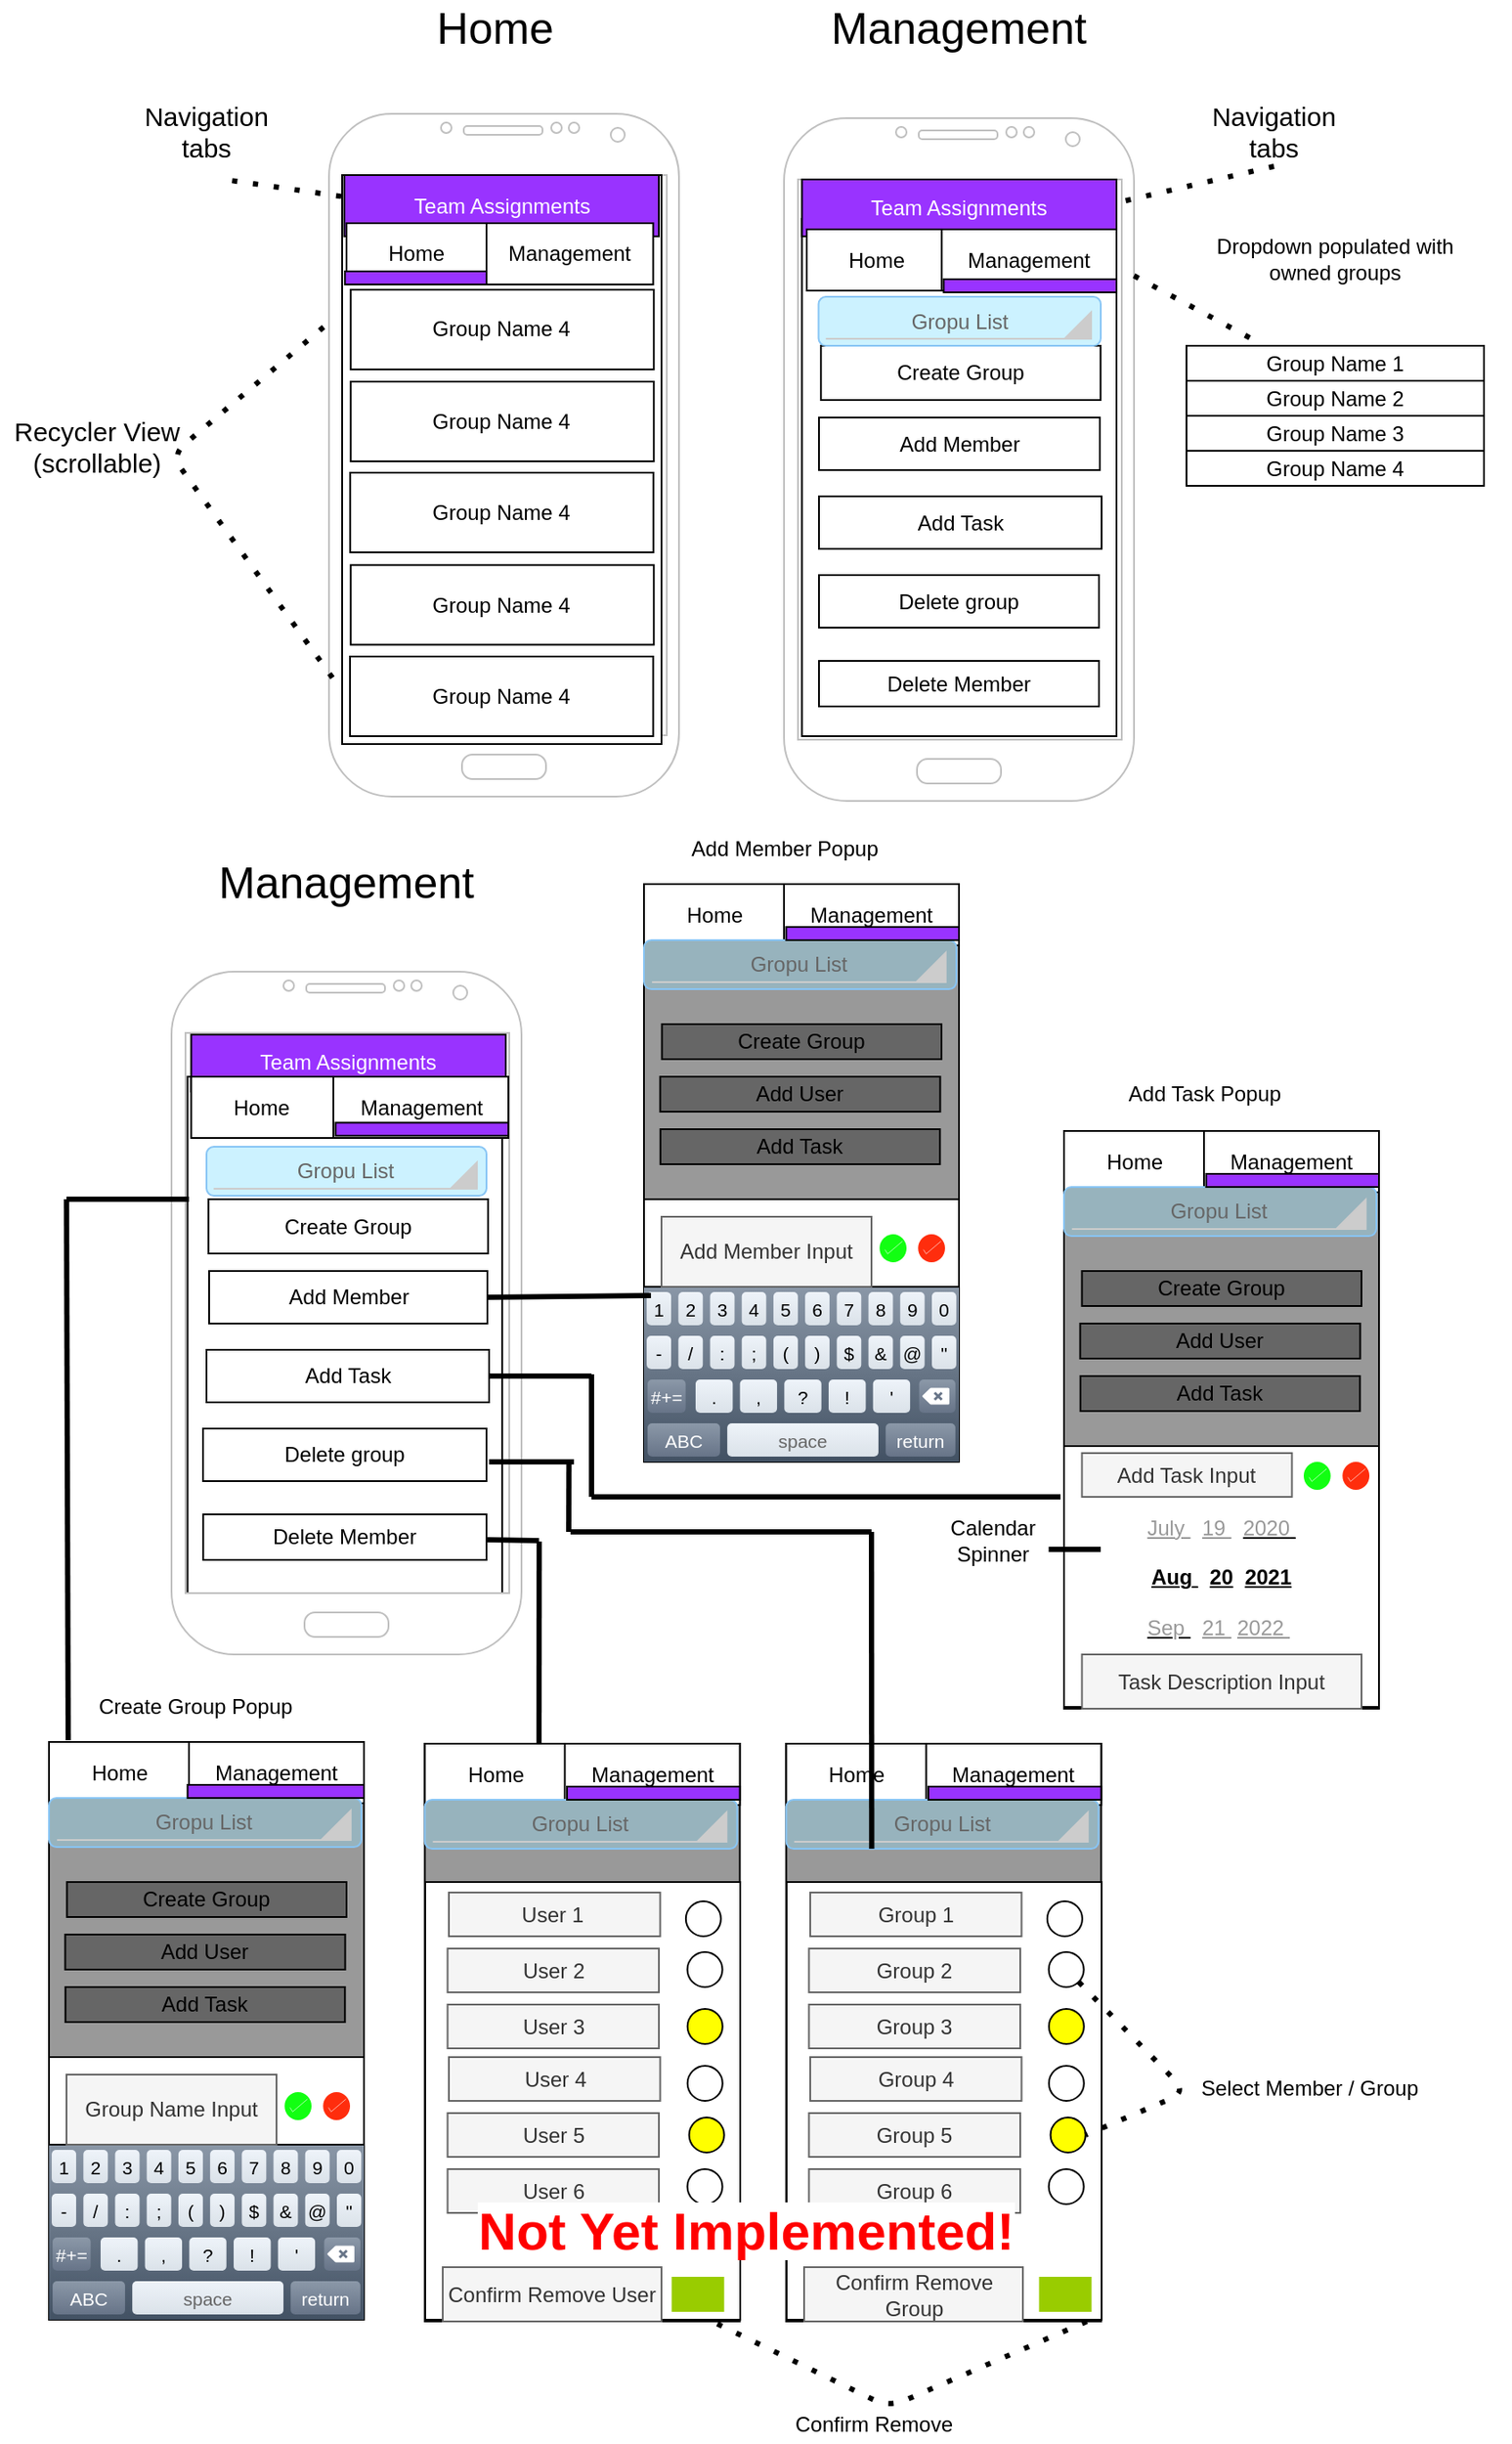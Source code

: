 <mxfile version="14.9.6" type="device"><diagram id="LcEiYGhWR6KOSzLG2xi3" name="Page-1"><mxGraphModel dx="1422" dy="822" grid="1" gridSize="10" guides="1" tooltips="1" connect="1" arrows="1" fold="1" page="1" pageScale="1" pageWidth="850" pageHeight="1100" math="0" shadow="0"><root><mxCell id="0"/><mxCell id="1" parent="0"/><mxCell id="i4yxSw7dJBVHAr0FC6FE-141" value="" style="rounded=0;whiteSpace=wrap;html=1;fillColor=#FFFFFF;" vertex="1" parent="1"><mxGeometry x="109.19" y="680" width="179.75" height="295.5" as="geometry"/></mxCell><mxCell id="i4yxSw7dJBVHAr0FC6FE-139" value="" style="rounded=0;whiteSpace=wrap;html=1;fillColor=#FFFFFF;" vertex="1" parent="1"><mxGeometry x="460.25" y="190" width="179.75" height="295.5" as="geometry"/></mxCell><mxCell id="HDjKNpmOHw8UUWfJ_2B5-1" value="" style="verticalLabelPosition=bottom;verticalAlign=top;html=1;shadow=0;dashed=0;strokeWidth=1;shape=mxgraph.android.phone2;strokeColor=#c0c0c0;" parent="1" vertex="1"><mxGeometry x="190" y="130" width="200" height="390" as="geometry"/></mxCell><mxCell id="HDjKNpmOHw8UUWfJ_2B5-3" value="" style="verticalLabelPosition=bottom;verticalAlign=top;html=1;shadow=0;dashed=0;strokeWidth=1;shape=mxgraph.android.phone2;strokeColor=#c0c0c0;" parent="1" vertex="1"><mxGeometry x="450" y="132.5" width="200" height="390" as="geometry"/></mxCell><mxCell id="HDjKNpmOHw8UUWfJ_2B5-4" value="&lt;font style=&quot;font-size: 25px&quot;&gt;Home&lt;/font&gt;" style="text;html=1;strokeColor=none;fillColor=none;align=center;verticalAlign=middle;whiteSpace=wrap;rounded=0;" parent="1" vertex="1"><mxGeometry x="250" y="70" width="70" height="20" as="geometry"/></mxCell><mxCell id="HDjKNpmOHw8UUWfJ_2B5-6" value="&lt;font style=&quot;font-size: 25px&quot;&gt;Management&lt;/font&gt;" style="text;html=1;strokeColor=none;fillColor=none;align=center;verticalAlign=middle;whiteSpace=wrap;rounded=0;" parent="1" vertex="1"><mxGeometry x="530" y="70" width="40" height="20" as="geometry"/></mxCell><mxCell id="6L3QdOFWVw2pBFsfBacI-2" value="" style="rounded=0;whiteSpace=wrap;html=1;" parent="1" vertex="1"><mxGeometry x="197.5" y="165" width="182.5" height="325" as="geometry"/></mxCell><mxCell id="6L3QdOFWVw2pBFsfBacI-7" value="Group Name 4" style="rounded=0;whiteSpace=wrap;html=1;" parent="1" vertex="1"><mxGeometry x="202" y="440" width="173.25" height="45.5" as="geometry"/></mxCell><mxCell id="wkFH8ZxY8kuDYq5s_XAx-4" value="&lt;font style=&quot;font-size: 15px&quot;&gt;Navigation tabs&lt;/font&gt;" style="text;html=1;strokeColor=none;fillColor=none;align=center;verticalAlign=middle;whiteSpace=wrap;rounded=0;" parent="1" vertex="1"><mxGeometry x="100" y="130" width="40" height="20" as="geometry"/></mxCell><mxCell id="wkFH8ZxY8kuDYq5s_XAx-12" value="Dropdown populated with &lt;br&gt;owned groups" style="text;html=1;strokeColor=none;fillColor=none;align=center;verticalAlign=middle;whiteSpace=wrap;rounded=0;" parent="1" vertex="1"><mxGeometry x="665" y="202.5" width="200" height="20" as="geometry"/></mxCell><mxCell id="i4yxSw7dJBVHAr0FC6FE-1" value="&lt;font style=&quot;font-size: 15px&quot;&gt;Navigation tabs&lt;/font&gt;" style="text;html=1;strokeColor=none;fillColor=none;align=center;verticalAlign=middle;whiteSpace=wrap;rounded=0;" vertex="1" parent="1"><mxGeometry x="710" y="130" width="40" height="20" as="geometry"/></mxCell><mxCell id="i4yxSw7dJBVHAr0FC6FE-3" value="" style="endArrow=none;dashed=1;html=1;dashPattern=1 3;strokeWidth=3;exitX=0.035;exitY=0.121;exitDx=0;exitDy=0;exitPerimeter=0;" edge="1" parent="1" source="HDjKNpmOHw8UUWfJ_2B5-1"><mxGeometry width="50" height="50" relative="1" as="geometry"><mxPoint x="80" y="217.5" as="sourcePoint"/><mxPoint x="130" y="167.5" as="targetPoint"/></mxGeometry></mxCell><mxCell id="i4yxSw7dJBVHAr0FC6FE-4" value="" style="endArrow=none;dashed=1;html=1;dashPattern=1 3;strokeWidth=3;" edge="1" parent="1"><mxGeometry width="50" height="50" relative="1" as="geometry"><mxPoint x="730" y="160" as="sourcePoint"/><mxPoint x="643" y="180.15" as="targetPoint"/></mxGeometry></mxCell><mxCell id="i4yxSw7dJBVHAr0FC6FE-7" value="&lt;font style=&quot;font-size: 15px&quot;&gt;Recycler View&lt;br&gt;(scrollable)&lt;/font&gt;" style="text;html=1;align=center;verticalAlign=middle;resizable=0;points=[];autosize=1;strokeColor=none;" vertex="1" parent="1"><mxGeometry x="2" y="300" width="110" height="40" as="geometry"/></mxCell><mxCell id="i4yxSw7dJBVHAr0FC6FE-8" value="" style="endArrow=none;dashed=1;html=1;dashPattern=1 3;strokeWidth=3;entryX=-0.01;entryY=0.31;entryDx=0;entryDy=0;entryPerimeter=0;exitX=0.01;exitY=0.826;exitDx=0;exitDy=0;exitPerimeter=0;" edge="1" parent="1" source="HDjKNpmOHw8UUWfJ_2B5-1" target="HDjKNpmOHw8UUWfJ_2B5-1"><mxGeometry width="50" height="50" relative="1" as="geometry"><mxPoint x="188" y="460" as="sourcePoint"/><mxPoint x="119.5" y="287.5" as="targetPoint"/><Array as="points"><mxPoint x="100" y="325"/></Array></mxGeometry></mxCell><mxCell id="i4yxSw7dJBVHAr0FC6FE-11" value="Group Name 1" style="rounded=0;whiteSpace=wrap;html=1;" vertex="1" parent="1"><mxGeometry x="680" y="262.5" width="170" height="20" as="geometry"/></mxCell><mxCell id="i4yxSw7dJBVHAr0FC6FE-12" value="Group Name 2" style="rounded=0;whiteSpace=wrap;html=1;" vertex="1" parent="1"><mxGeometry x="680" y="282.5" width="170" height="20" as="geometry"/></mxCell><mxCell id="i4yxSw7dJBVHAr0FC6FE-13" value="Group Name 3" style="rounded=0;whiteSpace=wrap;html=1;" vertex="1" parent="1"><mxGeometry x="680" y="302.5" width="170" height="20" as="geometry"/></mxCell><mxCell id="i4yxSw7dJBVHAr0FC6FE-14" value="Group Name 4" style="rounded=0;whiteSpace=wrap;html=1;" vertex="1" parent="1"><mxGeometry x="680" y="322.5" width="170" height="20" as="geometry"/></mxCell><mxCell id="i4yxSw7dJBVHAr0FC6FE-15" value="" style="endArrow=none;dashed=1;html=1;dashPattern=1 3;strokeWidth=3;" edge="1" parent="1"><mxGeometry width="50" height="50" relative="1" as="geometry"><mxPoint x="650" y="222.5" as="sourcePoint"/><mxPoint x="720" y="260" as="targetPoint"/></mxGeometry></mxCell><mxCell id="i4yxSw7dJBVHAr0FC6FE-16" value="" style="verticalLabelPosition=bottom;verticalAlign=top;html=1;shadow=0;dashed=0;strokeWidth=1;shape=mxgraph.android.phone2;strokeColor=#c0c0c0;" vertex="1" parent="1"><mxGeometry x="100" y="620" width="200" height="390" as="geometry"/></mxCell><mxCell id="i4yxSw7dJBVHAr0FC6FE-17" value="&lt;font style=&quot;font-size: 25px&quot;&gt;Management&lt;/font&gt;" style="text;html=1;strokeColor=none;fillColor=none;align=center;verticalAlign=middle;whiteSpace=wrap;rounded=0;" vertex="1" parent="1"><mxGeometry x="180" y="557.5" width="40" height="20" as="geometry"/></mxCell><mxCell id="i4yxSw7dJBVHAr0FC6FE-18" value="Create Group" style="rounded=0;whiteSpace=wrap;html=1;" vertex="1" parent="1"><mxGeometry x="121.13" y="750" width="159.75" height="31" as="geometry"/></mxCell><mxCell id="i4yxSw7dJBVHAr0FC6FE-19" value="Add Member" style="rounded=0;whiteSpace=wrap;html=1;" vertex="1" parent="1"><mxGeometry x="121.51" y="791" width="159" height="30" as="geometry"/></mxCell><mxCell id="i4yxSw7dJBVHAr0FC6FE-20" value="Add Task" style="rounded=0;whiteSpace=wrap;html=1;" vertex="1" parent="1"><mxGeometry x="120" y="836" width="161.5" height="30" as="geometry"/></mxCell><mxCell id="i4yxSw7dJBVHAr0FC6FE-21" value="Delete group" style="rounded=0;whiteSpace=wrap;html=1;" vertex="1" parent="1"><mxGeometry x="118" y="881" width="162" height="30" as="geometry"/></mxCell><mxCell id="i4yxSw7dJBVHAr0FC6FE-22" value="Delete Member" style="rounded=0;whiteSpace=wrap;html=1;" vertex="1" parent="1"><mxGeometry x="118.13" y="930" width="161.87" height="26" as="geometry"/></mxCell><mxCell id="i4yxSw7dJBVHAr0FC6FE-25" value="" style="strokeWidth=1;html=1;shadow=0;dashed=0;shape=mxgraph.android.rect;rounded=1;fillColor=#ccf2ff;strokeColor=#88c5f5;" vertex="1" parent="1"><mxGeometry x="120" y="720" width="160" height="28" as="geometry"/></mxCell><mxCell id="i4yxSw7dJBVHAr0FC6FE-26" value="Gropu List" style="strokeWidth=1;html=1;shadow=0;dashed=0;shape=mxgraph.android.spinner2;fontStyle=0;fontColor=#666666;align=center;verticalAlign=middle;strokeColor=#cccccc;fillColor=#cccccc;" vertex="1" parent="i4yxSw7dJBVHAr0FC6FE-25"><mxGeometry x="4.103" y="4" width="150.427" height="20" as="geometry"/></mxCell><mxCell id="i4yxSw7dJBVHAr0FC6FE-27" value="" style="rounded=0;whiteSpace=wrap;html=1;fillColor=#999999;" vertex="1" parent="1"><mxGeometry x="30" y="1060" width="180" height="330" as="geometry"/></mxCell><mxCell id="i4yxSw7dJBVHAr0FC6FE-28" value="" style="verticalLabelPosition=bottom;verticalAlign=top;html=1;shadow=0;dashed=0;strokeWidth=1;shape=mxgraph.ios.iKeybNumb;fillColor=#45AEFF;" vertex="1" parent="1"><mxGeometry x="30" y="1290" width="180" height="100" as="geometry"/></mxCell><mxCell id="i4yxSw7dJBVHAr0FC6FE-29" value="" style="rounded=0;whiteSpace=wrap;html=1;" vertex="1" parent="1"><mxGeometry x="30" y="1240" width="180" height="50" as="geometry"/></mxCell><mxCell id="i4yxSw7dJBVHAr0FC6FE-30" value="Group Name Input" style="rounded=0;whiteSpace=wrap;html=1;fillColor=#f5f5f5;strokeColor=#666666;fontColor=#333333;" vertex="1" parent="1"><mxGeometry x="40" y="1250" width="120" height="40" as="geometry"/></mxCell><mxCell id="i4yxSw7dJBVHAr0FC6FE-31" value="" style="html=1;verticalLabelPosition=bottom;labelBackgroundColor=#ffffff;verticalAlign=top;shadow=0;dashed=0;strokeWidth=2;shape=mxgraph.ios7.misc.select;strokeColor=#ffffff;fillColor=#12FF12;" vertex="1" parent="1"><mxGeometry x="164.63" y="1260" width="15.37" height="16" as="geometry"/></mxCell><mxCell id="i4yxSw7dJBVHAr0FC6FE-34" value="" style="html=1;verticalLabelPosition=bottom;labelBackgroundColor=#ffffff;verticalAlign=top;shadow=0;dashed=0;strokeWidth=2;shape=mxgraph.ios7.misc.select;strokeColor=#ffffff;fillColor=#FF2D0D;" vertex="1" parent="1"><mxGeometry x="186.63" y="1260" width="15.37" height="16" as="geometry"/></mxCell><mxCell id="i4yxSw7dJBVHAr0FC6FE-36" value="Create Group" style="rounded=0;whiteSpace=wrap;html=1;fillColor=#666666;" vertex="1" parent="1"><mxGeometry x="40.25" y="1140" width="159.75" height="20" as="geometry"/></mxCell><mxCell id="i4yxSw7dJBVHAr0FC6FE-37" value="Add User" style="rounded=0;whiteSpace=wrap;html=1;fillColor=#666666;" vertex="1" parent="1"><mxGeometry x="39.25" y="1170" width="160" height="20" as="geometry"/></mxCell><mxCell id="i4yxSw7dJBVHAr0FC6FE-38" value="Add Task" style="rounded=0;whiteSpace=wrap;html=1;fillColor=#666666;" vertex="1" parent="1"><mxGeometry x="39.38" y="1200" width="159.75" height="20" as="geometry"/></mxCell><mxCell id="i4yxSw7dJBVHAr0FC6FE-39" value="Home" style="rounded=0;whiteSpace=wrap;html=1;" vertex="1" parent="1"><mxGeometry x="30" y="1060" width="81.25" height="35" as="geometry"/></mxCell><mxCell id="i4yxSw7dJBVHAr0FC6FE-40" value="Management" style="rounded=0;whiteSpace=wrap;html=1;fillColor=#FFFFFF;" vertex="1" parent="1"><mxGeometry x="110" y="1060" width="100" height="35" as="geometry"/></mxCell><mxCell id="i4yxSw7dJBVHAr0FC6FE-41" value="" style="strokeWidth=1;html=1;shadow=0;dashed=0;shape=mxgraph.android.rect;rounded=1;strokeColor=#88c5f5;fillColor=#97B3BD;" vertex="1" parent="1"><mxGeometry x="30" y="1092" width="178.5" height="28" as="geometry"/></mxCell><mxCell id="i4yxSw7dJBVHAr0FC6FE-42" value="Gropu List" style="strokeWidth=1;html=1;shadow=0;dashed=0;shape=mxgraph.android.spinner2;fontStyle=0;fontColor=#666666;align=center;verticalAlign=middle;strokeColor=#cccccc;fillColor=#cccccc;" vertex="1" parent="i4yxSw7dJBVHAr0FC6FE-41"><mxGeometry x="4.577" y="4" width="167.821" height="20" as="geometry"/></mxCell><mxCell id="i4yxSw7dJBVHAr0FC6FE-44" value="" style="endArrow=none;html=1;strokeWidth=3;" edge="1" parent="1"><mxGeometry width="50" height="50" relative="1" as="geometry"><mxPoint x="40" y="750" as="sourcePoint"/><mxPoint x="110" y="750" as="targetPoint"/></mxGeometry></mxCell><mxCell id="i4yxSw7dJBVHAr0FC6FE-45" value="" style="endArrow=none;html=1;exitX=0.135;exitY=-0.029;exitDx=0;exitDy=0;exitPerimeter=0;strokeWidth=3;" edge="1" parent="1" source="i4yxSw7dJBVHAr0FC6FE-39"><mxGeometry width="50" height="50" relative="1" as="geometry"><mxPoint x="40" y="1050" as="sourcePoint"/><mxPoint x="40" y="750" as="targetPoint"/></mxGeometry></mxCell><mxCell id="i4yxSw7dJBVHAr0FC6FE-59" value="" style="rounded=0;whiteSpace=wrap;html=1;fillColor=#999999;" vertex="1" parent="1"><mxGeometry x="370" y="570" width="180" height="330" as="geometry"/></mxCell><mxCell id="i4yxSw7dJBVHAr0FC6FE-60" value="" style="verticalLabelPosition=bottom;verticalAlign=top;html=1;shadow=0;dashed=0;strokeWidth=1;shape=mxgraph.ios.iKeybNumb;fillColor=#45AEFF;" vertex="1" parent="1"><mxGeometry x="370" y="800" width="180" height="100" as="geometry"/></mxCell><mxCell id="i4yxSw7dJBVHAr0FC6FE-61" value="" style="rounded=0;whiteSpace=wrap;html=1;" vertex="1" parent="1"><mxGeometry x="370" y="750" width="180" height="50" as="geometry"/></mxCell><mxCell id="i4yxSw7dJBVHAr0FC6FE-62" value="Add Member Input" style="rounded=0;whiteSpace=wrap;html=1;fillColor=#f5f5f5;strokeColor=#666666;fontColor=#333333;" vertex="1" parent="1"><mxGeometry x="380" y="760" width="120" height="40" as="geometry"/></mxCell><mxCell id="i4yxSw7dJBVHAr0FC6FE-63" value="" style="html=1;verticalLabelPosition=bottom;labelBackgroundColor=#ffffff;verticalAlign=top;shadow=0;dashed=0;strokeWidth=2;shape=mxgraph.ios7.misc.select;strokeColor=#ffffff;fillColor=#12FF12;" vertex="1" parent="1"><mxGeometry x="504.63" y="770" width="15.37" height="16" as="geometry"/></mxCell><mxCell id="i4yxSw7dJBVHAr0FC6FE-64" value="" style="html=1;verticalLabelPosition=bottom;labelBackgroundColor=#ffffff;verticalAlign=top;shadow=0;dashed=0;strokeWidth=2;shape=mxgraph.ios7.misc.select;strokeColor=#ffffff;fillColor=#FF2D0D;" vertex="1" parent="1"><mxGeometry x="526.63" y="770" width="15.37" height="16" as="geometry"/></mxCell><mxCell id="i4yxSw7dJBVHAr0FC6FE-65" value="Create Group" style="rounded=0;whiteSpace=wrap;html=1;fillColor=#666666;" vertex="1" parent="1"><mxGeometry x="380.25" y="650" width="159.75" height="20" as="geometry"/></mxCell><mxCell id="i4yxSw7dJBVHAr0FC6FE-66" value="Add User" style="rounded=0;whiteSpace=wrap;html=1;fillColor=#666666;" vertex="1" parent="1"><mxGeometry x="379.25" y="680" width="160" height="20" as="geometry"/></mxCell><mxCell id="i4yxSw7dJBVHAr0FC6FE-67" value="Add Task" style="rounded=0;whiteSpace=wrap;html=1;fillColor=#666666;" vertex="1" parent="1"><mxGeometry x="379.38" y="710" width="159.75" height="20" as="geometry"/></mxCell><mxCell id="i4yxSw7dJBVHAr0FC6FE-68" value="Home" style="rounded=0;whiteSpace=wrap;html=1;" vertex="1" parent="1"><mxGeometry x="370" y="570" width="81.25" height="35" as="geometry"/></mxCell><mxCell id="i4yxSw7dJBVHAr0FC6FE-69" value="Management" style="rounded=0;whiteSpace=wrap;html=1;fillColor=#FFFFFF;" vertex="1" parent="1"><mxGeometry x="450" y="570" width="100" height="35" as="geometry"/></mxCell><mxCell id="i4yxSw7dJBVHAr0FC6FE-70" value="" style="strokeWidth=1;html=1;shadow=0;dashed=0;shape=mxgraph.android.rect;rounded=1;strokeColor=#88c5f5;fillColor=#97B3BD;" vertex="1" parent="1"><mxGeometry x="370" y="602" width="178.5" height="28" as="geometry"/></mxCell><mxCell id="i4yxSw7dJBVHAr0FC6FE-71" value="Gropu List" style="strokeWidth=1;html=1;shadow=0;dashed=0;shape=mxgraph.android.spinner2;fontStyle=0;fontColor=#666666;align=center;verticalAlign=middle;strokeColor=#cccccc;fillColor=#cccccc;" vertex="1" parent="i4yxSw7dJBVHAr0FC6FE-70"><mxGeometry x="4.577" y="4" width="167.821" height="20" as="geometry"/></mxCell><mxCell id="i4yxSw7dJBVHAr0FC6FE-72" value="" style="endArrow=none;html=1;strokeWidth=3;entryX=0.022;entryY=0.05;entryDx=0;entryDy=0;entryPerimeter=0;exitX=1;exitY=0.5;exitDx=0;exitDy=0;" edge="1" parent="1" source="i4yxSw7dJBVHAr0FC6FE-19" target="i4yxSw7dJBVHAr0FC6FE-60"><mxGeometry width="50" height="50" relative="1" as="geometry"><mxPoint x="290" y="806" as="sourcePoint"/><mxPoint x="340" y="820" as="targetPoint"/></mxGeometry></mxCell><mxCell id="i4yxSw7dJBVHAr0FC6FE-73" value="" style="rounded=0;whiteSpace=wrap;html=1;fillColor=#999999;" vertex="1" parent="1"><mxGeometry x="610" y="711" width="180" height="330" as="geometry"/></mxCell><mxCell id="i4yxSw7dJBVHAr0FC6FE-75" value="&lt;font color=&quot;#999999&quot;&gt;&lt;u&gt;July&amp;nbsp;&lt;/u&gt;&amp;nbsp; &lt;u&gt;19&amp;nbsp;&lt;/u&gt;&amp;nbsp; &lt;/font&gt;&lt;u&gt;&lt;font color=&quot;#999999&quot;&gt;2020&lt;/font&gt;&amp;nbsp;&lt;br&gt;&lt;/u&gt;&lt;br&gt;&lt;b&gt;&lt;u&gt;Aug&amp;nbsp;&lt;/u&gt;&amp;nbsp; &lt;u&gt;20&lt;/u&gt;&amp;nbsp;&amp;nbsp;&lt;/b&gt;&lt;u&gt;&lt;b&gt;2021&lt;br&gt;&lt;/b&gt;&lt;br&gt;&lt;font color=&quot;#999999&quot;&gt;Sep&amp;nbsp;&lt;/font&gt;&lt;/u&gt;&lt;font color=&quot;#999999&quot;&gt;&amp;nbsp; &lt;u&gt;21&amp;nbsp;&lt;/u&gt;&amp;nbsp;&lt;u&gt;2022&amp;nbsp;&lt;/u&gt;&amp;nbsp;&lt;/font&gt;" style="rounded=0;whiteSpace=wrap;html=1;" vertex="1" parent="1"><mxGeometry x="610" y="891" width="180" height="149" as="geometry"/></mxCell><mxCell id="i4yxSw7dJBVHAr0FC6FE-76" value="Task Description Input" style="rounded=0;whiteSpace=wrap;html=1;fillColor=#f5f5f5;strokeColor=#666666;fontColor=#333333;" vertex="1" parent="1"><mxGeometry x="620.25" y="1010" width="159.75" height="31" as="geometry"/></mxCell><mxCell id="i4yxSw7dJBVHAr0FC6FE-79" value="Create Group" style="rounded=0;whiteSpace=wrap;html=1;fillColor=#666666;" vertex="1" parent="1"><mxGeometry x="620.25" y="791" width="159.75" height="20" as="geometry"/></mxCell><mxCell id="i4yxSw7dJBVHAr0FC6FE-80" value="Add User" style="rounded=0;whiteSpace=wrap;html=1;fillColor=#666666;" vertex="1" parent="1"><mxGeometry x="619.25" y="821" width="160" height="20" as="geometry"/></mxCell><mxCell id="i4yxSw7dJBVHAr0FC6FE-81" value="Add Task" style="rounded=0;whiteSpace=wrap;html=1;fillColor=#666666;" vertex="1" parent="1"><mxGeometry x="619.38" y="851" width="159.75" height="20" as="geometry"/></mxCell><mxCell id="i4yxSw7dJBVHAr0FC6FE-82" value="Home" style="rounded=0;whiteSpace=wrap;html=1;" vertex="1" parent="1"><mxGeometry x="610" y="711" width="81.25" height="35" as="geometry"/></mxCell><mxCell id="i4yxSw7dJBVHAr0FC6FE-83" value="Management" style="rounded=0;whiteSpace=wrap;html=1;fillColor=#FFFFFF;" vertex="1" parent="1"><mxGeometry x="690" y="711" width="100" height="35" as="geometry"/></mxCell><mxCell id="i4yxSw7dJBVHAr0FC6FE-84" value="" style="strokeWidth=1;html=1;shadow=0;dashed=0;shape=mxgraph.android.rect;rounded=1;strokeColor=#88c5f5;fillColor=#97B3BD;" vertex="1" parent="1"><mxGeometry x="610" y="743" width="178.5" height="28" as="geometry"/></mxCell><mxCell id="i4yxSw7dJBVHAr0FC6FE-85" value="Gropu List" style="strokeWidth=1;html=1;shadow=0;dashed=0;shape=mxgraph.android.spinner2;fontStyle=0;fontColor=#666666;align=center;verticalAlign=middle;strokeColor=#cccccc;fillColor=#cccccc;" vertex="1" parent="i4yxSw7dJBVHAr0FC6FE-84"><mxGeometry x="4.577" y="4" width="167.821" height="20" as="geometry"/></mxCell><mxCell id="i4yxSw7dJBVHAr0FC6FE-86" value="Create Group Popup&amp;nbsp;" style="text;html=1;align=center;verticalAlign=middle;resizable=0;points=[];autosize=1;strokeColor=none;" vertex="1" parent="1"><mxGeometry x="50" y="1030" width="130" height="20" as="geometry"/></mxCell><mxCell id="i4yxSw7dJBVHAr0FC6FE-87" value="Add Member Popup" style="text;html=1;align=center;verticalAlign=middle;resizable=0;points=[];autosize=1;strokeColor=none;" vertex="1" parent="1"><mxGeometry x="390" y="540" width="120" height="20" as="geometry"/></mxCell><mxCell id="i4yxSw7dJBVHAr0FC6FE-88" value="Add Task Popup" style="text;html=1;align=center;verticalAlign=middle;resizable=0;points=[];autosize=1;strokeColor=none;" vertex="1" parent="1"><mxGeometry x="640" y="680" width="100" height="20" as="geometry"/></mxCell><mxCell id="i4yxSw7dJBVHAr0FC6FE-90" value="Add Task Input" style="rounded=0;whiteSpace=wrap;html=1;fillColor=#f5f5f5;strokeColor=#666666;fontColor=#333333;" vertex="1" parent="1"><mxGeometry x="620.25" y="895" width="120" height="25" as="geometry"/></mxCell><mxCell id="i4yxSw7dJBVHAr0FC6FE-91" value="" style="html=1;verticalLabelPosition=bottom;labelBackgroundColor=#ffffff;verticalAlign=top;shadow=0;dashed=0;strokeWidth=2;shape=mxgraph.ios7.misc.select;strokeColor=#ffffff;fillColor=#12FF12;" vertex="1" parent="1"><mxGeometry x="747" y="900" width="15.37" height="16" as="geometry"/></mxCell><mxCell id="i4yxSw7dJBVHAr0FC6FE-92" value="" style="html=1;verticalLabelPosition=bottom;labelBackgroundColor=#ffffff;verticalAlign=top;shadow=0;dashed=0;strokeWidth=2;shape=mxgraph.ios7.misc.select;strokeColor=#ffffff;fillColor=#FF2D0D;" vertex="1" parent="1"><mxGeometry x="769.13" y="900" width="15.37" height="16" as="geometry"/></mxCell><mxCell id="i4yxSw7dJBVHAr0FC6FE-93" value="Calendar&lt;br&gt;Spinner&lt;br&gt;" style="text;html=1;align=center;verticalAlign=middle;resizable=0;points=[];autosize=1;strokeColor=none;" vertex="1" parent="1"><mxGeometry x="539.13" y="930" width="60" height="30" as="geometry"/></mxCell><mxCell id="i4yxSw7dJBVHAr0FC6FE-94" value="" style="endArrow=none;html=1;strokeWidth=3;" edge="1" parent="1"><mxGeometry width="50" height="50" relative="1" as="geometry"><mxPoint x="631" y="950" as="sourcePoint"/><mxPoint x="601.25" y="950" as="targetPoint"/></mxGeometry></mxCell><mxCell id="i4yxSw7dJBVHAr0FC6FE-95" value="" style="endArrow=none;html=1;strokeWidth=3;" edge="1" parent="1"><mxGeometry width="50" height="50" relative="1" as="geometry"><mxPoint x="282" y="851" as="sourcePoint"/><mxPoint x="340" y="851" as="targetPoint"/></mxGeometry></mxCell><mxCell id="i4yxSw7dJBVHAr0FC6FE-96" value="" style="endArrow=none;html=1;strokeWidth=3;" edge="1" parent="1"><mxGeometry width="50" height="50" relative="1" as="geometry"><mxPoint x="340" y="920" as="sourcePoint"/><mxPoint x="340" y="850" as="targetPoint"/></mxGeometry></mxCell><mxCell id="i4yxSw7dJBVHAr0FC6FE-97" value="" style="endArrow=none;html=1;strokeWidth=3;" edge="1" parent="1"><mxGeometry width="50" height="50" relative="1" as="geometry"><mxPoint x="340" y="920" as="sourcePoint"/><mxPoint x="608" y="920" as="targetPoint"/></mxGeometry></mxCell><mxCell id="i4yxSw7dJBVHAr0FC6FE-129" value="Create Group" style="rounded=0;whiteSpace=wrap;html=1;" vertex="1" parent="1"><mxGeometry x="471.13" y="262.5" width="159.75" height="31" as="geometry"/></mxCell><mxCell id="i4yxSw7dJBVHAr0FC6FE-130" value="Add Member" style="rounded=0;whiteSpace=wrap;html=1;" vertex="1" parent="1"><mxGeometry x="470" y="303.5" width="160.51" height="30" as="geometry"/></mxCell><mxCell id="i4yxSw7dJBVHAr0FC6FE-131" value="Add Task" style="rounded=0;whiteSpace=wrap;html=1;" vertex="1" parent="1"><mxGeometry x="470" y="348.5" width="161.5" height="30" as="geometry"/></mxCell><mxCell id="i4yxSw7dJBVHAr0FC6FE-132" value="Delete group" style="rounded=0;whiteSpace=wrap;html=1;" vertex="1" parent="1"><mxGeometry x="470" y="393.5" width="160" height="30" as="geometry"/></mxCell><mxCell id="i4yxSw7dJBVHAr0FC6FE-133" value="Delete Member" style="rounded=0;whiteSpace=wrap;html=1;" vertex="1" parent="1"><mxGeometry x="470" y="442.5" width="160" height="26" as="geometry"/></mxCell><mxCell id="i4yxSw7dJBVHAr0FC6FE-136" value="" style="strokeWidth=1;html=1;shadow=0;dashed=0;shape=mxgraph.android.rect;rounded=1;fillColor=#ccf2ff;strokeColor=#88c5f5;" vertex="1" parent="1"><mxGeometry x="469.75" y="234.5" width="161.25" height="28" as="geometry"/></mxCell><mxCell id="i4yxSw7dJBVHAr0FC6FE-137" value="Gropu List" style="strokeWidth=1;html=1;shadow=0;dashed=0;shape=mxgraph.android.spinner2;fontStyle=0;fontColor=#666666;align=center;verticalAlign=middle;strokeColor=#cccccc;fillColor=#cccccc;" vertex="1" parent="i4yxSw7dJBVHAr0FC6FE-136"><mxGeometry x="4.135" y="4" width="151.603" height="20" as="geometry"/></mxCell><mxCell id="i4yxSw7dJBVHAr0FC6FE-142" value="&lt;font color=&quot;#ffffff&quot;&gt;Team Assignments&lt;/font&gt;" style="rounded=0;whiteSpace=wrap;html=1;fillColor=#9933FF;" vertex="1" parent="1"><mxGeometry x="460.25" y="167.5" width="179.75" height="32.5" as="geometry"/></mxCell><mxCell id="i4yxSw7dJBVHAr0FC6FE-148" value="Group Name 4" style="rounded=0;whiteSpace=wrap;html=1;" vertex="1" parent="1"><mxGeometry x="202.38" y="387.75" width="173.25" height="45.5" as="geometry"/></mxCell><mxCell id="i4yxSw7dJBVHAr0FC6FE-149" value="Group Name 4" style="rounded=0;whiteSpace=wrap;html=1;" vertex="1" parent="1"><mxGeometry x="202.12" y="335" width="173.25" height="45.5" as="geometry"/></mxCell><mxCell id="i4yxSw7dJBVHAr0FC6FE-150" value="Group Name 4" style="rounded=0;whiteSpace=wrap;html=1;" vertex="1" parent="1"><mxGeometry x="202.38" y="283" width="173.25" height="45.5" as="geometry"/></mxCell><mxCell id="i4yxSw7dJBVHAr0FC6FE-151" value="Group Name 4" style="rounded=0;whiteSpace=wrap;html=1;" vertex="1" parent="1"><mxGeometry x="202.38" y="230.5" width="173.25" height="45.5" as="geometry"/></mxCell><mxCell id="i4yxSw7dJBVHAr0FC6FE-152" value="Home" style="rounded=0;whiteSpace=wrap;html=1;fillColor=#FFFFFF;" vertex="1" parent="1"><mxGeometry x="463" y="196" width="80" height="35" as="geometry"/></mxCell><mxCell id="i4yxSw7dJBVHAr0FC6FE-154" value="Management" style="rounded=0;whiteSpace=wrap;html=1;fillColor=#FFFFFF;" vertex="1" parent="1"><mxGeometry x="540.13" y="196" width="99.87" height="35" as="geometry"/></mxCell><mxCell id="i4yxSw7dJBVHAr0FC6FE-155" value="&lt;font color=&quot;#ffffff&quot;&gt;Team Assignments&lt;/font&gt;" style="rounded=0;whiteSpace=wrap;html=1;fillColor=#9933FF;" vertex="1" parent="1"><mxGeometry x="198.75" y="165" width="179.75" height="35" as="geometry"/></mxCell><mxCell id="wkFH8ZxY8kuDYq5s_XAx-1" value="Home" style="rounded=0;whiteSpace=wrap;html=1;fillColor=#FFFFFF;" parent="1" vertex="1"><mxGeometry x="200" y="192.5" width="80" height="35" as="geometry"/></mxCell><mxCell id="wkFH8ZxY8kuDYq5s_XAx-2" value="Management" style="rounded=0;whiteSpace=wrap;html=1;" parent="1" vertex="1"><mxGeometry x="280" y="192.5" width="95.25" height="35" as="geometry"/></mxCell><mxCell id="i4yxSw7dJBVHAr0FC6FE-156" value="" style="rounded=0;whiteSpace=wrap;html=1;fillColor=#9933FF;" vertex="1" parent="1"><mxGeometry x="199.13" y="220" width="80.87" height="7.5" as="geometry"/></mxCell><mxCell id="i4yxSw7dJBVHAr0FC6FE-157" value="" style="rounded=0;whiteSpace=wrap;html=1;fillColor=#9933FF;" vertex="1" parent="1"><mxGeometry x="541.25" y="224.5" width="98.75" height="7.5" as="geometry"/></mxCell><mxCell id="i4yxSw7dJBVHAr0FC6FE-159" value="" style="rounded=0;whiteSpace=wrap;html=1;fillColor=#9933FF;" vertex="1" parent="1"><mxGeometry x="451.25" y="594.5" width="98.75" height="7.5" as="geometry"/></mxCell><mxCell id="i4yxSw7dJBVHAr0FC6FE-160" value="" style="rounded=0;whiteSpace=wrap;html=1;fillColor=#9933FF;" vertex="1" parent="1"><mxGeometry x="691.25" y="735.5" width="98.75" height="7.5" as="geometry"/></mxCell><mxCell id="i4yxSw7dJBVHAr0FC6FE-161" value="" style="rounded=0;whiteSpace=wrap;html=1;fillColor=#9933FF;" vertex="1" parent="1"><mxGeometry x="109.19" y="1084.5" width="100.81" height="7.5" as="geometry"/></mxCell><mxCell id="i4yxSw7dJBVHAr0FC6FE-162" value="&lt;font color=&quot;#ffffff&quot;&gt;Team Assignments&lt;/font&gt;" style="rounded=0;whiteSpace=wrap;html=1;fillColor=#9933FF;" vertex="1" parent="1"><mxGeometry x="111.25" y="656" width="179.75" height="32.5" as="geometry"/></mxCell><mxCell id="i4yxSw7dJBVHAr0FC6FE-23" value="Home" style="rounded=0;whiteSpace=wrap;html=1;" vertex="1" parent="1"><mxGeometry x="111.25" y="680" width="81.25" height="35" as="geometry"/></mxCell><mxCell id="i4yxSw7dJBVHAr0FC6FE-24" value="Management" style="rounded=0;whiteSpace=wrap;html=1;fillColor=#FFFFFF;" vertex="1" parent="1"><mxGeometry x="192.5" y="680" width="100" height="35" as="geometry"/></mxCell><mxCell id="i4yxSw7dJBVHAr0FC6FE-158" value="" style="rounded=0;whiteSpace=wrap;html=1;fillColor=#9933FF;" vertex="1" parent="1"><mxGeometry x="193.75" y="706.25" width="98.75" height="7.5" as="geometry"/></mxCell><mxCell id="i4yxSw7dJBVHAr0FC6FE-163" value="" style="rounded=0;whiteSpace=wrap;html=1;fillColor=#999999;" vertex="1" parent="1"><mxGeometry x="244.75" y="1061" width="180" height="330" as="geometry"/></mxCell><mxCell id="i4yxSw7dJBVHAr0FC6FE-166" value="Create Group" style="rounded=0;whiteSpace=wrap;html=1;fillColor=#666666;" vertex="1" parent="1"><mxGeometry x="255" y="1141" width="159.75" height="20" as="geometry"/></mxCell><mxCell id="i4yxSw7dJBVHAr0FC6FE-167" value="Add User" style="rounded=0;whiteSpace=wrap;html=1;fillColor=#666666;" vertex="1" parent="1"><mxGeometry x="254" y="1171" width="160" height="20" as="geometry"/></mxCell><mxCell id="i4yxSw7dJBVHAr0FC6FE-168" value="Add Task" style="rounded=0;whiteSpace=wrap;html=1;fillColor=#666666;" vertex="1" parent="1"><mxGeometry x="254.13" y="1201" width="159.75" height="20" as="geometry"/></mxCell><mxCell id="i4yxSw7dJBVHAr0FC6FE-169" value="Home" style="rounded=0;whiteSpace=wrap;html=1;" vertex="1" parent="1"><mxGeometry x="244.75" y="1061" width="81.25" height="35" as="geometry"/></mxCell><mxCell id="i4yxSw7dJBVHAr0FC6FE-170" value="Management" style="rounded=0;whiteSpace=wrap;html=1;fillColor=#FFFFFF;" vertex="1" parent="1"><mxGeometry x="324.75" y="1061" width="100" height="35" as="geometry"/></mxCell><mxCell id="i4yxSw7dJBVHAr0FC6FE-171" value="" style="strokeWidth=1;html=1;shadow=0;dashed=0;shape=mxgraph.android.rect;rounded=1;strokeColor=#88c5f5;fillColor=#97B3BD;" vertex="1" parent="1"><mxGeometry x="244.75" y="1093" width="178.5" height="28" as="geometry"/></mxCell><mxCell id="i4yxSw7dJBVHAr0FC6FE-172" value="Gropu List" style="strokeWidth=1;html=1;shadow=0;dashed=0;shape=mxgraph.android.spinner2;fontStyle=0;fontColor=#666666;align=center;verticalAlign=middle;strokeColor=#cccccc;fillColor=#cccccc;" vertex="1" parent="i4yxSw7dJBVHAr0FC6FE-171"><mxGeometry x="4.577" y="4" width="167.821" height="20" as="geometry"/></mxCell><mxCell id="i4yxSw7dJBVHAr0FC6FE-174" value="" style="html=1;verticalLabelPosition=bottom;labelBackgroundColor=#ffffff;verticalAlign=top;shadow=0;dashed=0;strokeWidth=2;shape=mxgraph.ios7.misc.select;strokeColor=#ffffff;fillColor=#12FF12;" vertex="1" parent="1"><mxGeometry x="381.75" y="1250" width="15.37" height="16" as="geometry"/></mxCell><mxCell id="i4yxSw7dJBVHAr0FC6FE-175" value="" style="html=1;verticalLabelPosition=bottom;labelBackgroundColor=#ffffff;verticalAlign=top;shadow=0;dashed=0;strokeWidth=2;shape=mxgraph.ios7.misc.select;strokeColor=#ffffff;fillColor=#FF2D0D;" vertex="1" parent="1"><mxGeometry x="403.88" y="1250" width="15.37" height="16" as="geometry"/></mxCell><mxCell id="i4yxSw7dJBVHAr0FC6FE-177" value="" style="rounded=0;whiteSpace=wrap;html=1;fillColor=#9933FF;" vertex="1" parent="1"><mxGeometry x="326" y="1085.5" width="98.75" height="7.5" as="geometry"/></mxCell><mxCell id="i4yxSw7dJBVHAr0FC6FE-178" value="" style="rounded=0;whiteSpace=wrap;html=1;" vertex="1" parent="1"><mxGeometry x="245" y="1140" width="180" height="250" as="geometry"/></mxCell><mxCell id="i4yxSw7dJBVHAr0FC6FE-173" value="User 1&amp;nbsp;" style="rounded=0;whiteSpace=wrap;html=1;fillColor=#f5f5f5;strokeColor=#666666;fontColor=#333333;" vertex="1" parent="1"><mxGeometry x="258.5" y="1146" width="120.75" height="25" as="geometry"/></mxCell><mxCell id="i4yxSw7dJBVHAr0FC6FE-165" value="Confirm Remove User" style="rounded=0;whiteSpace=wrap;html=1;fillColor=#f5f5f5;strokeColor=#666666;fontColor=#333333;" vertex="1" parent="1"><mxGeometry x="255" y="1360" width="125" height="31" as="geometry"/></mxCell><mxCell id="i4yxSw7dJBVHAr0FC6FE-179" value="User 2" style="rounded=0;whiteSpace=wrap;html=1;fillColor=#f5f5f5;strokeColor=#666666;fontColor=#333333;" vertex="1" parent="1"><mxGeometry x="257.75" y="1178" width="120.75" height="25" as="geometry"/></mxCell><mxCell id="i4yxSw7dJBVHAr0FC6FE-180" value="User 3" style="rounded=0;whiteSpace=wrap;html=1;fillColor=#f5f5f5;strokeColor=#666666;fontColor=#333333;" vertex="1" parent="1"><mxGeometry x="257.75" y="1210" width="120.75" height="25" as="geometry"/></mxCell><mxCell id="i4yxSw7dJBVHAr0FC6FE-184" value="User 4" style="rounded=0;whiteSpace=wrap;html=1;fillColor=#f5f5f5;strokeColor=#666666;fontColor=#333333;" vertex="1" parent="1"><mxGeometry x="258.5" y="1240" width="120.75" height="25" as="geometry"/></mxCell><mxCell id="i4yxSw7dJBVHAr0FC6FE-185" value="User 5" style="rounded=0;whiteSpace=wrap;html=1;fillColor=#f5f5f5;strokeColor=#666666;fontColor=#333333;" vertex="1" parent="1"><mxGeometry x="257.75" y="1272" width="120.75" height="25" as="geometry"/></mxCell><mxCell id="i4yxSw7dJBVHAr0FC6FE-186" value="User 6" style="rounded=0;whiteSpace=wrap;html=1;fillColor=#f5f5f5;strokeColor=#666666;fontColor=#333333;" vertex="1" parent="1"><mxGeometry x="257.75" y="1304" width="120.75" height="25" as="geometry"/></mxCell><mxCell id="i4yxSw7dJBVHAr0FC6FE-198" value="" style="ellipse;whiteSpace=wrap;html=1;aspect=fixed;strokeColor=#000000;fillColor=#FFFFFF;" vertex="1" parent="1"><mxGeometry x="394.8" y="1180" width="20" height="20" as="geometry"/></mxCell><mxCell id="i4yxSw7dJBVHAr0FC6FE-199" value="" style="ellipse;whiteSpace=wrap;html=1;aspect=fixed;strokeColor=#000000;fillColor=#FFFF00;" vertex="1" parent="1"><mxGeometry x="394.88" y="1212.5" width="20" height="20" as="geometry"/></mxCell><mxCell id="i4yxSw7dJBVHAr0FC6FE-200" value="" style="ellipse;whiteSpace=wrap;html=1;aspect=fixed;strokeColor=#000000;fillColor=#FFFFFF;" vertex="1" parent="1"><mxGeometry x="394.88" y="1245" width="20" height="20" as="geometry"/></mxCell><mxCell id="i4yxSw7dJBVHAr0FC6FE-201" value="" style="ellipse;whiteSpace=wrap;html=1;aspect=fixed;strokeColor=#000000;fillColor=#FFFFFF;" vertex="1" parent="1"><mxGeometry x="394.8" y="1304" width="20" height="20" as="geometry"/></mxCell><mxCell id="i4yxSw7dJBVHAr0FC6FE-203" value="" style="ellipse;whiteSpace=wrap;html=1;aspect=fixed;strokeColor=#000000;fillColor=#FFFFFF;" vertex="1" parent="1"><mxGeometry x="393.94" y="1151" width="20" height="20" as="geometry"/></mxCell><mxCell id="i4yxSw7dJBVHAr0FC6FE-204" value="" style="ellipse;whiteSpace=wrap;html=1;aspect=fixed;strokeColor=#000000;fillColor=#FFFF00;" vertex="1" parent="1"><mxGeometry x="395.8" y="1274.5" width="20" height="20" as="geometry"/></mxCell><mxCell id="i4yxSw7dJBVHAr0FC6FE-232" value="" style="rounded=0;whiteSpace=wrap;html=1;fillColor=#999999;" vertex="1" parent="1"><mxGeometry x="451.25" y="1061" width="180" height="330" as="geometry"/></mxCell><mxCell id="i4yxSw7dJBVHAr0FC6FE-233" value="Create Group" style="rounded=0;whiteSpace=wrap;html=1;fillColor=#666666;" vertex="1" parent="1"><mxGeometry x="461.5" y="1141" width="159.75" height="20" as="geometry"/></mxCell><mxCell id="i4yxSw7dJBVHAr0FC6FE-234" value="Add User" style="rounded=0;whiteSpace=wrap;html=1;fillColor=#666666;" vertex="1" parent="1"><mxGeometry x="460.5" y="1171" width="160" height="20" as="geometry"/></mxCell><mxCell id="i4yxSw7dJBVHAr0FC6FE-235" value="Add Task" style="rounded=0;whiteSpace=wrap;html=1;fillColor=#666666;" vertex="1" parent="1"><mxGeometry x="460.63" y="1201" width="159.75" height="20" as="geometry"/></mxCell><mxCell id="i4yxSw7dJBVHAr0FC6FE-236" value="Home" style="rounded=0;whiteSpace=wrap;html=1;" vertex="1" parent="1"><mxGeometry x="451.25" y="1061" width="81.25" height="35" as="geometry"/></mxCell><mxCell id="i4yxSw7dJBVHAr0FC6FE-237" value="Management" style="rounded=0;whiteSpace=wrap;html=1;fillColor=#FFFFFF;" vertex="1" parent="1"><mxGeometry x="531.25" y="1061" width="100" height="35" as="geometry"/></mxCell><mxCell id="i4yxSw7dJBVHAr0FC6FE-238" value="" style="strokeWidth=1;html=1;shadow=0;dashed=0;shape=mxgraph.android.rect;rounded=1;strokeColor=#88c5f5;fillColor=#97B3BD;" vertex="1" parent="1"><mxGeometry x="451.25" y="1093" width="178.5" height="28" as="geometry"/></mxCell><mxCell id="i4yxSw7dJBVHAr0FC6FE-239" value="Gropu List" style="strokeWidth=1;html=1;shadow=0;dashed=0;shape=mxgraph.android.spinner2;fontStyle=0;fontColor=#666666;align=center;verticalAlign=middle;strokeColor=#cccccc;fillColor=#cccccc;" vertex="1" parent="i4yxSw7dJBVHAr0FC6FE-238"><mxGeometry x="4.577" y="4" width="167.821" height="20" as="geometry"/></mxCell><mxCell id="i4yxSw7dJBVHAr0FC6FE-240" value="" style="html=1;verticalLabelPosition=bottom;labelBackgroundColor=#ffffff;verticalAlign=top;shadow=0;dashed=0;strokeWidth=2;shape=mxgraph.ios7.misc.select;strokeColor=#ffffff;fillColor=#12FF12;" vertex="1" parent="1"><mxGeometry x="588.25" y="1250" width="15.37" height="16" as="geometry"/></mxCell><mxCell id="i4yxSw7dJBVHAr0FC6FE-241" value="" style="html=1;verticalLabelPosition=bottom;labelBackgroundColor=#ffffff;verticalAlign=top;shadow=0;dashed=0;strokeWidth=2;shape=mxgraph.ios7.misc.select;strokeColor=#ffffff;fillColor=#FF2D0D;" vertex="1" parent="1"><mxGeometry x="610.38" y="1250" width="15.37" height="16" as="geometry"/></mxCell><mxCell id="i4yxSw7dJBVHAr0FC6FE-242" value="" style="rounded=0;whiteSpace=wrap;html=1;fillColor=#9933FF;" vertex="1" parent="1"><mxGeometry x="532.5" y="1085.5" width="98.75" height="7.5" as="geometry"/></mxCell><mxCell id="i4yxSw7dJBVHAr0FC6FE-243" value="" style="rounded=0;whiteSpace=wrap;html=1;" vertex="1" parent="1"><mxGeometry x="451.5" y="1140" width="180" height="250" as="geometry"/></mxCell><mxCell id="i4yxSw7dJBVHAr0FC6FE-244" value="Group 1" style="rounded=0;whiteSpace=wrap;html=1;fillColor=#f5f5f5;strokeColor=#666666;fontColor=#333333;" vertex="1" parent="1"><mxGeometry x="465" y="1146" width="120.75" height="25" as="geometry"/></mxCell><mxCell id="i4yxSw7dJBVHAr0FC6FE-245" value="Confirm Remove Group" style="rounded=0;whiteSpace=wrap;html=1;fillColor=#f5f5f5;strokeColor=#666666;fontColor=#333333;" vertex="1" parent="1"><mxGeometry x="461.5" y="1360" width="125" height="31" as="geometry"/></mxCell><mxCell id="i4yxSw7dJBVHAr0FC6FE-246" value="Group 2" style="rounded=0;whiteSpace=wrap;html=1;fillColor=#f5f5f5;strokeColor=#666666;fontColor=#333333;" vertex="1" parent="1"><mxGeometry x="464.25" y="1178" width="120.75" height="25" as="geometry"/></mxCell><mxCell id="i4yxSw7dJBVHAr0FC6FE-247" value="Group 3" style="rounded=0;whiteSpace=wrap;html=1;fillColor=#f5f5f5;strokeColor=#666666;fontColor=#333333;" vertex="1" parent="1"><mxGeometry x="464.25" y="1210" width="120.75" height="25" as="geometry"/></mxCell><mxCell id="i4yxSw7dJBVHAr0FC6FE-248" value="Group 4" style="rounded=0;whiteSpace=wrap;html=1;fillColor=#f5f5f5;strokeColor=#666666;fontColor=#333333;" vertex="1" parent="1"><mxGeometry x="465" y="1240" width="120.75" height="25" as="geometry"/></mxCell><mxCell id="i4yxSw7dJBVHAr0FC6FE-249" value="Group 5" style="rounded=0;whiteSpace=wrap;html=1;fillColor=#f5f5f5;strokeColor=#666666;fontColor=#333333;" vertex="1" parent="1"><mxGeometry x="464.25" y="1272" width="120.75" height="25" as="geometry"/></mxCell><mxCell id="i4yxSw7dJBVHAr0FC6FE-250" value="Group 6" style="rounded=0;whiteSpace=wrap;html=1;fillColor=#f5f5f5;strokeColor=#666666;fontColor=#333333;" vertex="1" parent="1"><mxGeometry x="464.25" y="1304" width="120.75" height="25" as="geometry"/></mxCell><mxCell id="i4yxSw7dJBVHAr0FC6FE-253" value="" style="ellipse;whiteSpace=wrap;html=1;aspect=fixed;strokeColor=#000000;fillColor=#FFFFFF;" vertex="1" parent="1"><mxGeometry x="601.3" y="1180" width="20" height="20" as="geometry"/></mxCell><mxCell id="i4yxSw7dJBVHAr0FC6FE-254" value="" style="ellipse;whiteSpace=wrap;html=1;aspect=fixed;strokeColor=#000000;fillColor=#FFFF00;" vertex="1" parent="1"><mxGeometry x="601.38" y="1212.5" width="20" height="20" as="geometry"/></mxCell><mxCell id="i4yxSw7dJBVHAr0FC6FE-255" value="" style="ellipse;whiteSpace=wrap;html=1;aspect=fixed;strokeColor=#000000;fillColor=#FFFFFF;" vertex="1" parent="1"><mxGeometry x="601.38" y="1245" width="20" height="20" as="geometry"/></mxCell><mxCell id="i4yxSw7dJBVHAr0FC6FE-256" value="" style="ellipse;whiteSpace=wrap;html=1;aspect=fixed;strokeColor=#000000;fillColor=#FFFFFF;" vertex="1" parent="1"><mxGeometry x="601.3" y="1304" width="20" height="20" as="geometry"/></mxCell><mxCell id="i4yxSw7dJBVHAr0FC6FE-257" value="" style="ellipse;whiteSpace=wrap;html=1;aspect=fixed;strokeColor=#000000;fillColor=#FFFFFF;" vertex="1" parent="1"><mxGeometry x="600.44" y="1151" width="20" height="20" as="geometry"/></mxCell><mxCell id="i4yxSw7dJBVHAr0FC6FE-258" value="" style="ellipse;whiteSpace=wrap;html=1;aspect=fixed;strokeColor=#000000;fillColor=#FFFF00;" vertex="1" parent="1"><mxGeometry x="602.3" y="1274.5" width="20" height="20" as="geometry"/></mxCell><mxCell id="i4yxSw7dJBVHAr0FC6FE-259" value="" style="verticalLabelPosition=bottom;verticalAlign=top;html=1;shadow=0;dashed=0;strokeWidth=1;strokeColor=none;shape=rect;fillColor=#99cc00;" vertex="1" parent="1"><mxGeometry x="385.8" y="1365.5" width="30" height="20" as="geometry"/></mxCell><mxCell id="i4yxSw7dJBVHAr0FC6FE-260" value="" style="verticalLabelPosition=bottom;verticalAlign=top;html=1;shadow=0;dashed=0;strokeWidth=1;strokeColor=none;shape=rect;fillColor=#99cc00;" vertex="1" parent="1"><mxGeometry x="595.75" y="1365.5" width="30" height="20" as="geometry"/></mxCell><mxCell id="i4yxSw7dJBVHAr0FC6FE-263" value="" style="endArrow=none;html=1;strokeWidth=3;" edge="1" parent="1"><mxGeometry width="50" height="50" relative="1" as="geometry"><mxPoint x="281.5" y="900" as="sourcePoint"/><mxPoint x="330" y="900" as="targetPoint"/></mxGeometry></mxCell><mxCell id="i4yxSw7dJBVHAr0FC6FE-264" value="" style="endArrow=none;html=1;strokeWidth=3;" edge="1" parent="1"><mxGeometry width="50" height="50" relative="1" as="geometry"><mxPoint x="327" y="940" as="sourcePoint"/><mxPoint x="327.13" y="900" as="targetPoint"/></mxGeometry></mxCell><mxCell id="i4yxSw7dJBVHAr0FC6FE-265" value="" style="endArrow=none;html=1;strokeWidth=3;" edge="1" parent="1"><mxGeometry width="50" height="50" relative="1" as="geometry"><mxPoint x="328" y="940" as="sourcePoint"/><mxPoint x="500" y="940" as="targetPoint"/></mxGeometry></mxCell><mxCell id="i4yxSw7dJBVHAr0FC6FE-266" value="" style="endArrow=none;html=1;strokeWidth=3;" edge="1" parent="1"><mxGeometry width="50" height="50" relative="1" as="geometry"><mxPoint x="500.13" y="1121" as="sourcePoint"/><mxPoint x="500" y="940" as="targetPoint"/></mxGeometry></mxCell><mxCell id="i4yxSw7dJBVHAr0FC6FE-269" value="" style="endArrow=none;html=1;strokeWidth=3;" edge="1" parent="1"><mxGeometry width="50" height="50" relative="1" as="geometry"><mxPoint x="280.51" y="944.5" as="sourcePoint"/><mxPoint x="310" y="945" as="targetPoint"/></mxGeometry></mxCell><mxCell id="i4yxSw7dJBVHAr0FC6FE-270" value="" style="endArrow=none;html=1;strokeWidth=3;" edge="1" parent="1"><mxGeometry width="50" height="50" relative="1" as="geometry"><mxPoint x="310" y="1061" as="sourcePoint"/><mxPoint x="310.13" y="945.5" as="targetPoint"/></mxGeometry></mxCell><mxCell id="i4yxSw7dJBVHAr0FC6FE-271" value="&lt;font style=&quot;font-size: 30px&quot; color=&quot;#ff0000&quot;&gt;&lt;b style=&quot;background-color: rgb(255 , 255 , 255)&quot;&gt;Not Yet Implemented!&lt;/b&gt;&lt;/font&gt;" style="text;html=1;align=center;verticalAlign=middle;resizable=0;points=[];autosize=1;strokeColor=none;" vertex="1" parent="1"><mxGeometry x="268.25" y="1324" width="320" height="30" as="geometry"/></mxCell><mxCell id="i4yxSw7dJBVHAr0FC6FE-272" value="Confirm Remove&lt;br&gt;" style="text;html=1;align=center;verticalAlign=middle;resizable=0;points=[];autosize=1;strokeColor=none;" vertex="1" parent="1"><mxGeometry x="445.63" y="1440" width="110" height="20" as="geometry"/></mxCell><mxCell id="i4yxSw7dJBVHAr0FC6FE-273" value="" style="endArrow=none;dashed=1;html=1;dashPattern=1 3;strokeWidth=3;entryX=0.889;entryY=0.996;entryDx=0;entryDy=0;entryPerimeter=0;exitX=0.953;exitY=1.004;exitDx=0;exitDy=0;exitPerimeter=0;" edge="1" parent="1" source="i4yxSw7dJBVHAr0FC6FE-243" target="i4yxSw7dJBVHAr0FC6FE-178"><mxGeometry width="50" height="50" relative="1" as="geometry"><mxPoint x="435.43" y="1721.24" as="sourcePoint"/><mxPoint x="431.43" y="1520" as="targetPoint"/><Array as="points"><mxPoint x="510" y="1440"/></Array></mxGeometry></mxCell><mxCell id="i4yxSw7dJBVHAr0FC6FE-274" value="Select Member / Group" style="text;html=1;align=center;verticalAlign=middle;resizable=0;points=[];autosize=1;strokeColor=none;" vertex="1" parent="1"><mxGeometry x="680" y="1248" width="140" height="20" as="geometry"/></mxCell><mxCell id="i4yxSw7dJBVHAr0FC6FE-275" value="" style="endArrow=none;dashed=1;html=1;dashPattern=1 3;strokeWidth=3;entryX=1;entryY=0.5;entryDx=0;entryDy=0;exitX=1;exitY=1;exitDx=0;exitDy=0;" edge="1" parent="1" source="i4yxSw7dJBVHAr0FC6FE-253" target="i4yxSw7dJBVHAr0FC6FE-258"><mxGeometry width="50" height="50" relative="1" as="geometry"><mxPoint x="928.02" y="1311" as="sourcePoint"/><mxPoint x="710" y="1309" as="targetPoint"/><Array as="points"><mxPoint x="680" y="1260"/></Array></mxGeometry></mxCell></root></mxGraphModel></diagram></mxfile>